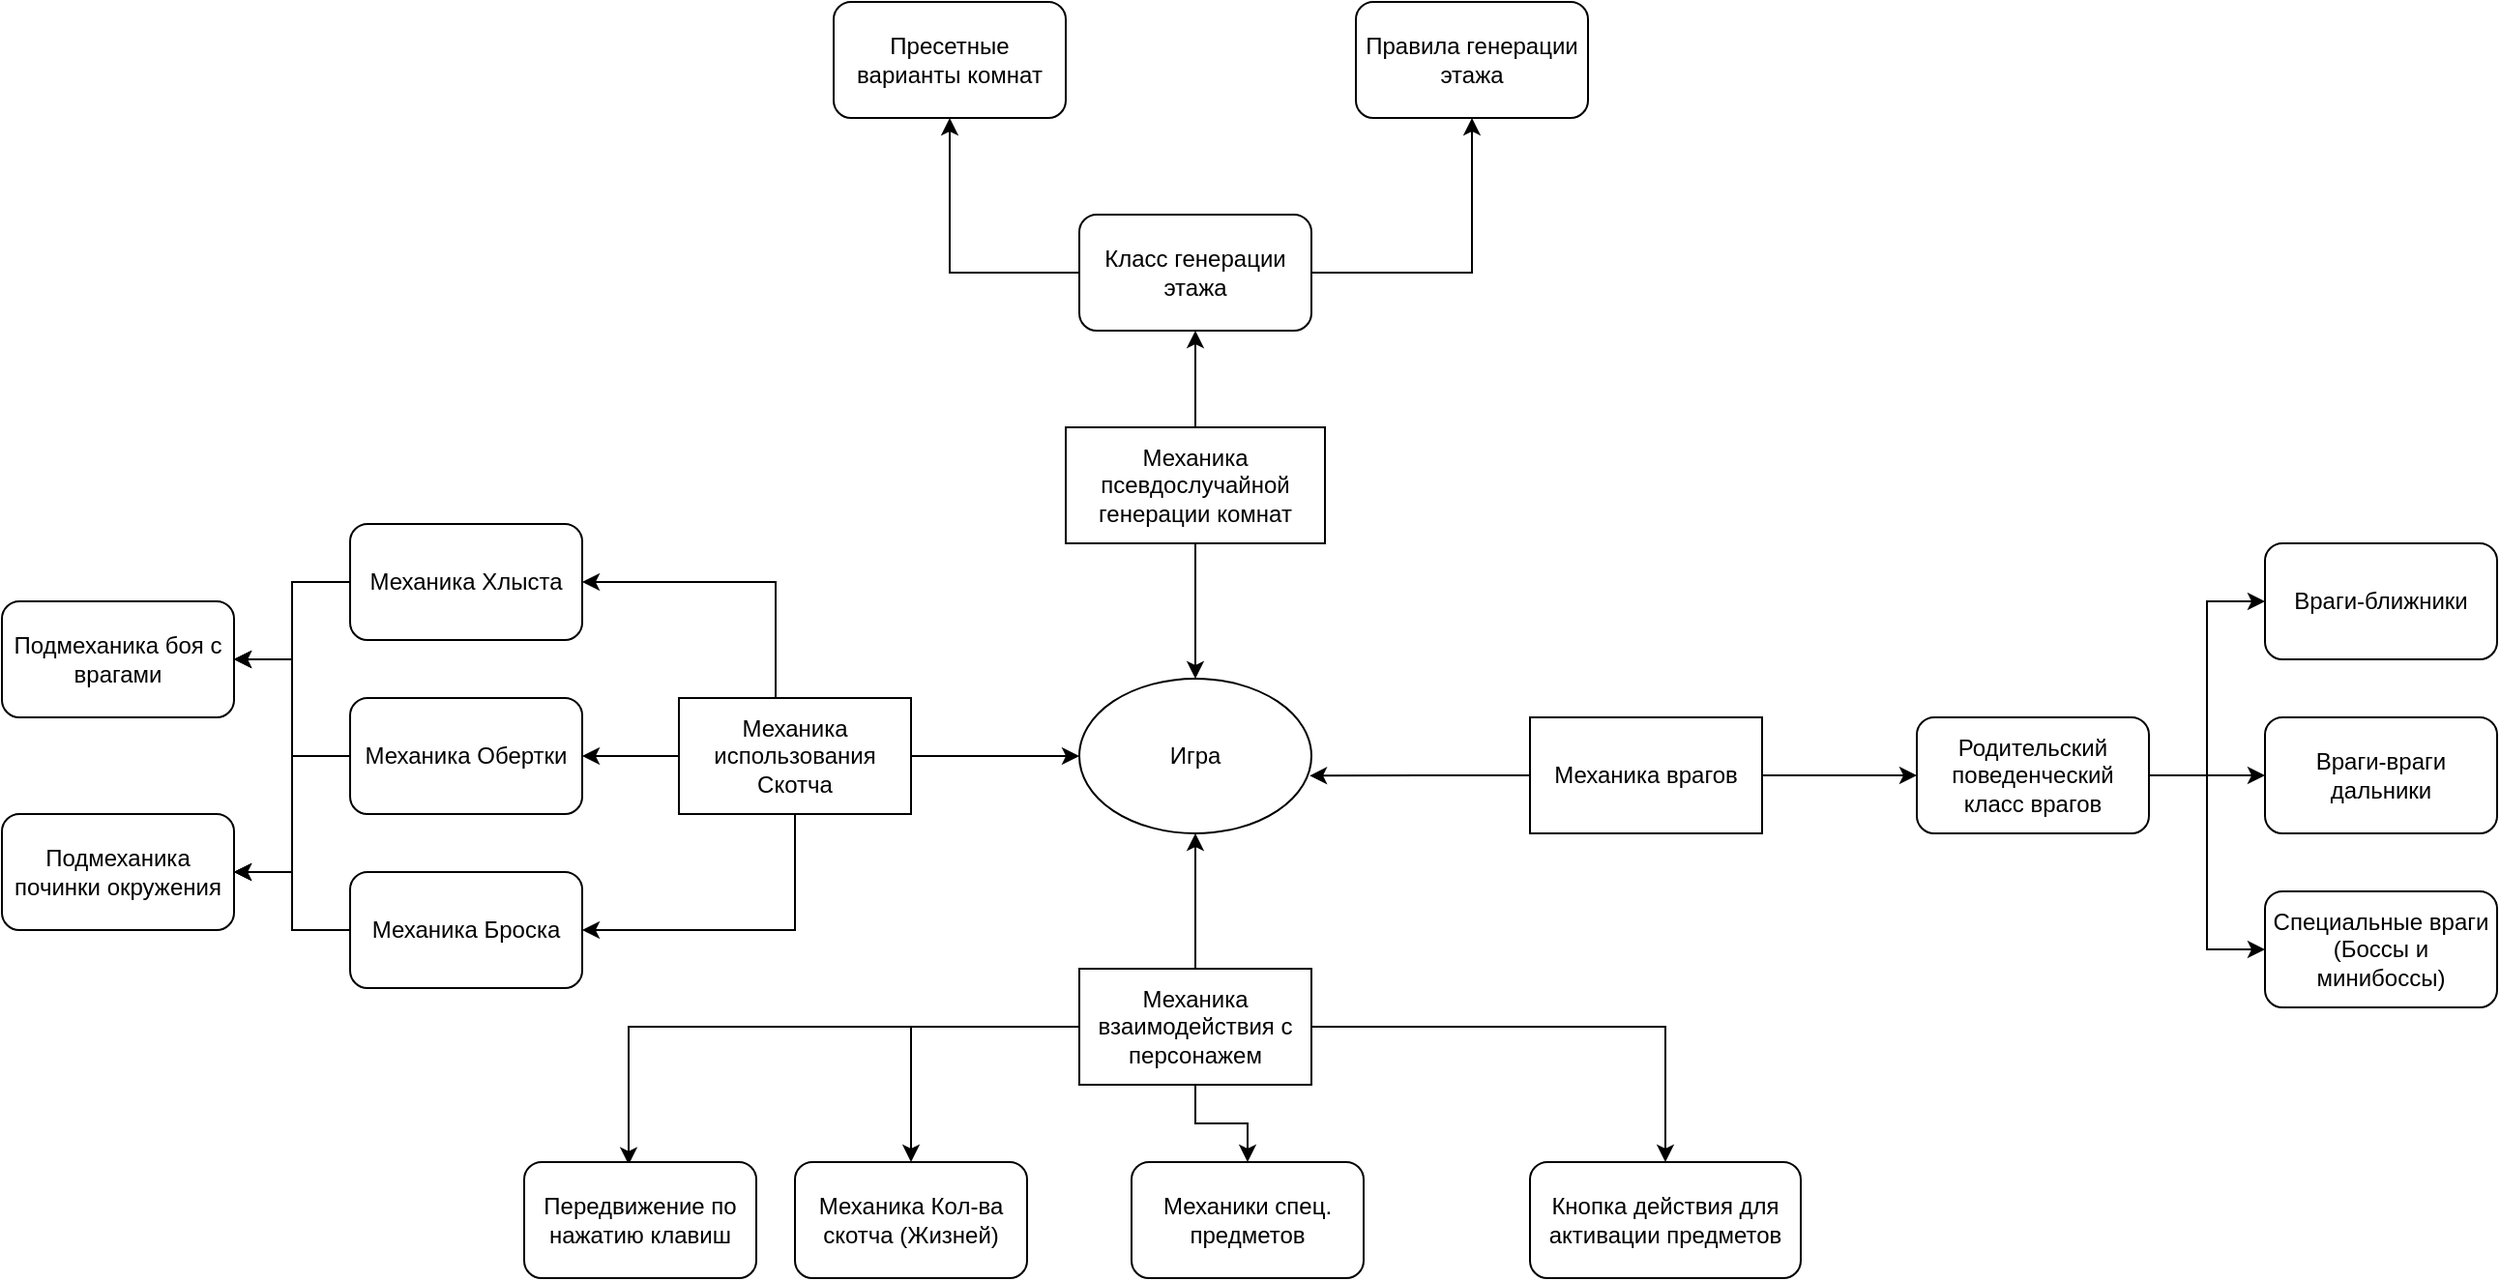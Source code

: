<mxfile version="20.8.20" type="device"><diagram id="McjcQxVnPWFzSUrC2ES1" name="Страница 1"><mxGraphModel dx="2442" dy="2057" grid="1" gridSize="10" guides="1" tooltips="1" connect="1" arrows="1" fold="1" page="1" pageScale="1" pageWidth="827" pageHeight="1169" math="0" shadow="0"><root><mxCell id="0"/><mxCell id="1" parent="0"/><mxCell id="35LgepLmPpPCopT8fy_l-9" style="edgeStyle=orthogonalEdgeStyle;rounded=0;orthogonalLoop=1;jettySize=auto;html=1;entryX=0.5;entryY=0;entryDx=0;entryDy=0;" parent="1" source="35LgepLmPpPCopT8fy_l-1" target="35LgepLmPpPCopT8fy_l-5" edge="1"><mxGeometry relative="1" as="geometry"/></mxCell><mxCell id="V0IF3fHTOrkp8QHRp74c-36" style="edgeStyle=orthogonalEdgeStyle;rounded=0;orthogonalLoop=1;jettySize=auto;html=1;entryX=0.5;entryY=1;entryDx=0;entryDy=0;" edge="1" parent="1" source="35LgepLmPpPCopT8fy_l-1" target="V0IF3fHTOrkp8QHRp74c-35"><mxGeometry relative="1" as="geometry"/></mxCell><mxCell id="35LgepLmPpPCopT8fy_l-1" value="Механика псевдослучайной генерации комнат" style="rounded=0;whiteSpace=wrap;html=1;" parent="1" vertex="1"><mxGeometry x="320" y="60" width="134" height="60" as="geometry"/></mxCell><mxCell id="35LgepLmPpPCopT8fy_l-11" style="edgeStyle=orthogonalEdgeStyle;rounded=0;orthogonalLoop=1;jettySize=auto;html=1;entryX=0.5;entryY=1;entryDx=0;entryDy=0;" parent="1" source="35LgepLmPpPCopT8fy_l-2" target="35LgepLmPpPCopT8fy_l-5" edge="1"><mxGeometry relative="1" as="geometry"><Array as="points"/></mxGeometry></mxCell><mxCell id="V0IF3fHTOrkp8QHRp74c-21" style="edgeStyle=orthogonalEdgeStyle;rounded=0;orthogonalLoop=1;jettySize=auto;html=1;entryX=0.45;entryY=0.022;entryDx=0;entryDy=0;entryPerimeter=0;" edge="1" parent="1" source="35LgepLmPpPCopT8fy_l-2" target="V0IF3fHTOrkp8QHRp74c-20"><mxGeometry relative="1" as="geometry"/></mxCell><mxCell id="V0IF3fHTOrkp8QHRp74c-23" style="edgeStyle=orthogonalEdgeStyle;rounded=0;orthogonalLoop=1;jettySize=auto;html=1;" edge="1" parent="1" source="35LgepLmPpPCopT8fy_l-2" target="V0IF3fHTOrkp8QHRp74c-22"><mxGeometry relative="1" as="geometry"/></mxCell><mxCell id="V0IF3fHTOrkp8QHRp74c-27" style="edgeStyle=orthogonalEdgeStyle;rounded=0;orthogonalLoop=1;jettySize=auto;html=1;" edge="1" parent="1" source="35LgepLmPpPCopT8fy_l-2" target="V0IF3fHTOrkp8QHRp74c-24"><mxGeometry relative="1" as="geometry"/></mxCell><mxCell id="V0IF3fHTOrkp8QHRp74c-42" style="edgeStyle=orthogonalEdgeStyle;rounded=0;orthogonalLoop=1;jettySize=auto;html=1;entryX=0.5;entryY=0;entryDx=0;entryDy=0;" edge="1" parent="1" source="35LgepLmPpPCopT8fy_l-2" target="V0IF3fHTOrkp8QHRp74c-41"><mxGeometry relative="1" as="geometry"/></mxCell><mxCell id="35LgepLmPpPCopT8fy_l-2" value="Механика взаимодействия с персонажем" style="rounded=0;whiteSpace=wrap;html=1;" parent="1" vertex="1"><mxGeometry x="327" y="340" width="120" height="60" as="geometry"/></mxCell><mxCell id="35LgepLmPpPCopT8fy_l-8" style="edgeStyle=orthogonalEdgeStyle;rounded=0;orthogonalLoop=1;jettySize=auto;html=1;entryX=0.992;entryY=0.627;entryDx=0;entryDy=0;entryPerimeter=0;" parent="1" source="35LgepLmPpPCopT8fy_l-3" target="35LgepLmPpPCopT8fy_l-5" edge="1"><mxGeometry relative="1" as="geometry"/></mxCell><mxCell id="V0IF3fHTOrkp8QHRp74c-26" style="edgeStyle=orthogonalEdgeStyle;rounded=0;orthogonalLoop=1;jettySize=auto;html=1;" edge="1" parent="1" source="35LgepLmPpPCopT8fy_l-3" target="V0IF3fHTOrkp8QHRp74c-25"><mxGeometry relative="1" as="geometry"/></mxCell><mxCell id="35LgepLmPpPCopT8fy_l-3" value="Механика врагов" style="rounded=0;whiteSpace=wrap;html=1;" parent="1" vertex="1"><mxGeometry x="560" y="210" width="120" height="60" as="geometry"/></mxCell><mxCell id="35LgepLmPpPCopT8fy_l-10" style="edgeStyle=orthogonalEdgeStyle;rounded=0;orthogonalLoop=1;jettySize=auto;html=1;entryX=0;entryY=0.5;entryDx=0;entryDy=0;" parent="1" source="35LgepLmPpPCopT8fy_l-4" target="35LgepLmPpPCopT8fy_l-5" edge="1"><mxGeometry relative="1" as="geometry"/></mxCell><mxCell id="V0IF3fHTOrkp8QHRp74c-10" style="edgeStyle=orthogonalEdgeStyle;rounded=0;orthogonalLoop=1;jettySize=auto;html=1;entryX=1;entryY=0.5;entryDx=0;entryDy=0;" edge="1" parent="1" source="35LgepLmPpPCopT8fy_l-4" target="V0IF3fHTOrkp8QHRp74c-6"><mxGeometry relative="1" as="geometry"><Array as="points"><mxPoint x="170" y="140"/></Array></mxGeometry></mxCell><mxCell id="V0IF3fHTOrkp8QHRp74c-11" style="edgeStyle=orthogonalEdgeStyle;rounded=0;orthogonalLoop=1;jettySize=auto;html=1;" edge="1" parent="1" source="35LgepLmPpPCopT8fy_l-4"><mxGeometry relative="1" as="geometry"><mxPoint x="70.0" y="230" as="targetPoint"/></mxGeometry></mxCell><mxCell id="V0IF3fHTOrkp8QHRp74c-12" style="edgeStyle=orthogonalEdgeStyle;rounded=0;orthogonalLoop=1;jettySize=auto;html=1;entryX=1;entryY=0.5;entryDx=0;entryDy=0;" edge="1" parent="1" source="35LgepLmPpPCopT8fy_l-4" target="V0IF3fHTOrkp8QHRp74c-8"><mxGeometry relative="1" as="geometry"><Array as="points"><mxPoint x="180" y="320"/></Array></mxGeometry></mxCell><mxCell id="35LgepLmPpPCopT8fy_l-4" value="Механика использования Скотча" style="rounded=0;whiteSpace=wrap;html=1;" parent="1" vertex="1"><mxGeometry x="120" y="200" width="120" height="60" as="geometry"/></mxCell><mxCell id="35LgepLmPpPCopT8fy_l-5" value="Игра" style="ellipse;whiteSpace=wrap;html=1;" parent="1" vertex="1"><mxGeometry x="327" y="190" width="120" height="80" as="geometry"/></mxCell><mxCell id="V0IF3fHTOrkp8QHRp74c-2" value="Подмеханика боя с врагами" style="rounded=1;whiteSpace=wrap;html=1;" vertex="1" parent="1"><mxGeometry x="-230" y="150" width="120" height="60" as="geometry"/></mxCell><mxCell id="V0IF3fHTOrkp8QHRp74c-4" value="Подмеханика починки окружения" style="rounded=1;whiteSpace=wrap;html=1;" vertex="1" parent="1"><mxGeometry x="-230" y="260" width="120" height="60" as="geometry"/></mxCell><mxCell id="V0IF3fHTOrkp8QHRp74c-13" style="edgeStyle=orthogonalEdgeStyle;rounded=0;orthogonalLoop=1;jettySize=auto;html=1;entryX=1;entryY=0.5;entryDx=0;entryDy=0;" edge="1" parent="1" source="V0IF3fHTOrkp8QHRp74c-6" target="V0IF3fHTOrkp8QHRp74c-2"><mxGeometry relative="1" as="geometry"/></mxCell><mxCell id="V0IF3fHTOrkp8QHRp74c-14" style="edgeStyle=orthogonalEdgeStyle;rounded=0;orthogonalLoop=1;jettySize=auto;html=1;entryX=1;entryY=0.5;entryDx=0;entryDy=0;" edge="1" parent="1" source="V0IF3fHTOrkp8QHRp74c-6" target="V0IF3fHTOrkp8QHRp74c-4"><mxGeometry relative="1" as="geometry"/></mxCell><mxCell id="V0IF3fHTOrkp8QHRp74c-6" value="Механика Хлыста" style="rounded=1;whiteSpace=wrap;html=1;" vertex="1" parent="1"><mxGeometry x="-50" y="110" width="120" height="60" as="geometry"/></mxCell><mxCell id="V0IF3fHTOrkp8QHRp74c-15" style="edgeStyle=orthogonalEdgeStyle;rounded=0;orthogonalLoop=1;jettySize=auto;html=1;entryX=1;entryY=0.5;entryDx=0;entryDy=0;" edge="1" parent="1" source="V0IF3fHTOrkp8QHRp74c-7" target="V0IF3fHTOrkp8QHRp74c-2"><mxGeometry relative="1" as="geometry"/></mxCell><mxCell id="V0IF3fHTOrkp8QHRp74c-16" style="edgeStyle=orthogonalEdgeStyle;rounded=0;orthogonalLoop=1;jettySize=auto;html=1;entryX=1;entryY=0.5;entryDx=0;entryDy=0;" edge="1" parent="1" source="V0IF3fHTOrkp8QHRp74c-7" target="V0IF3fHTOrkp8QHRp74c-4"><mxGeometry relative="1" as="geometry"/></mxCell><mxCell id="V0IF3fHTOrkp8QHRp74c-7" value="Механика Обертки" style="rounded=1;whiteSpace=wrap;html=1;" vertex="1" parent="1"><mxGeometry x="-50" y="200" width="120" height="60" as="geometry"/></mxCell><mxCell id="V0IF3fHTOrkp8QHRp74c-17" style="edgeStyle=orthogonalEdgeStyle;rounded=0;orthogonalLoop=1;jettySize=auto;html=1;entryX=1;entryY=0.5;entryDx=0;entryDy=0;" edge="1" parent="1" source="V0IF3fHTOrkp8QHRp74c-8" target="V0IF3fHTOrkp8QHRp74c-2"><mxGeometry relative="1" as="geometry"/></mxCell><mxCell id="V0IF3fHTOrkp8QHRp74c-19" style="edgeStyle=orthogonalEdgeStyle;rounded=0;orthogonalLoop=1;jettySize=auto;html=1;entryX=1;entryY=0.5;entryDx=0;entryDy=0;" edge="1" parent="1" source="V0IF3fHTOrkp8QHRp74c-8" target="V0IF3fHTOrkp8QHRp74c-4"><mxGeometry relative="1" as="geometry"/></mxCell><mxCell id="V0IF3fHTOrkp8QHRp74c-8" value="Механика Броска" style="rounded=1;whiteSpace=wrap;html=1;" vertex="1" parent="1"><mxGeometry x="-50" y="290" width="120" height="60" as="geometry"/></mxCell><mxCell id="V0IF3fHTOrkp8QHRp74c-20" value="Передвижение по нажатию клавиш" style="rounded=1;whiteSpace=wrap;html=1;" vertex="1" parent="1"><mxGeometry x="40" y="440" width="120" height="60" as="geometry"/></mxCell><mxCell id="V0IF3fHTOrkp8QHRp74c-22" value="Механика Кол-ва скотча (Жизней)" style="rounded=1;whiteSpace=wrap;html=1;" vertex="1" parent="1"><mxGeometry x="180" y="440" width="120" height="60" as="geometry"/></mxCell><mxCell id="V0IF3fHTOrkp8QHRp74c-24" value="Кнопка действия для активации предметов" style="rounded=1;whiteSpace=wrap;html=1;" vertex="1" parent="1"><mxGeometry x="560" y="440" width="140" height="60" as="geometry"/></mxCell><mxCell id="V0IF3fHTOrkp8QHRp74c-32" style="edgeStyle=orthogonalEdgeStyle;rounded=0;orthogonalLoop=1;jettySize=auto;html=1;entryX=0;entryY=0.5;entryDx=0;entryDy=0;" edge="1" parent="1" source="V0IF3fHTOrkp8QHRp74c-25" target="V0IF3fHTOrkp8QHRp74c-29"><mxGeometry relative="1" as="geometry"/></mxCell><mxCell id="V0IF3fHTOrkp8QHRp74c-33" style="edgeStyle=orthogonalEdgeStyle;rounded=0;orthogonalLoop=1;jettySize=auto;html=1;entryX=0;entryY=0.5;entryDx=0;entryDy=0;" edge="1" parent="1" source="V0IF3fHTOrkp8QHRp74c-25" target="V0IF3fHTOrkp8QHRp74c-28"><mxGeometry relative="1" as="geometry"/></mxCell><mxCell id="V0IF3fHTOrkp8QHRp74c-34" style="edgeStyle=orthogonalEdgeStyle;rounded=0;orthogonalLoop=1;jettySize=auto;html=1;entryX=0;entryY=0.5;entryDx=0;entryDy=0;" edge="1" parent="1" source="V0IF3fHTOrkp8QHRp74c-25" target="V0IF3fHTOrkp8QHRp74c-30"><mxGeometry relative="1" as="geometry"/></mxCell><mxCell id="V0IF3fHTOrkp8QHRp74c-25" value="Родительский поведенческий класс врагов" style="rounded=1;whiteSpace=wrap;html=1;" vertex="1" parent="1"><mxGeometry x="760" y="210" width="120" height="60" as="geometry"/></mxCell><mxCell id="V0IF3fHTOrkp8QHRp74c-28" value="Враги-ближники" style="rounded=1;whiteSpace=wrap;html=1;" vertex="1" parent="1"><mxGeometry x="940" y="120" width="120" height="60" as="geometry"/></mxCell><mxCell id="V0IF3fHTOrkp8QHRp74c-29" value="Враги-враги дальники" style="rounded=1;whiteSpace=wrap;html=1;" vertex="1" parent="1"><mxGeometry x="940" y="210" width="120" height="60" as="geometry"/></mxCell><mxCell id="V0IF3fHTOrkp8QHRp74c-30" value="Специальные враги (Боссы и минибоссы)" style="rounded=1;whiteSpace=wrap;html=1;" vertex="1" parent="1"><mxGeometry x="940" y="300" width="120" height="60" as="geometry"/></mxCell><mxCell id="V0IF3fHTOrkp8QHRp74c-38" style="edgeStyle=orthogonalEdgeStyle;rounded=0;orthogonalLoop=1;jettySize=auto;html=1;entryX=0.5;entryY=1;entryDx=0;entryDy=0;" edge="1" parent="1" source="V0IF3fHTOrkp8QHRp74c-35" target="V0IF3fHTOrkp8QHRp74c-37"><mxGeometry relative="1" as="geometry"/></mxCell><mxCell id="V0IF3fHTOrkp8QHRp74c-40" style="edgeStyle=orthogonalEdgeStyle;rounded=0;orthogonalLoop=1;jettySize=auto;html=1;entryX=0.5;entryY=1;entryDx=0;entryDy=0;" edge="1" parent="1" source="V0IF3fHTOrkp8QHRp74c-35" target="V0IF3fHTOrkp8QHRp74c-39"><mxGeometry relative="1" as="geometry"/></mxCell><mxCell id="V0IF3fHTOrkp8QHRp74c-35" value="Класс генерации этажа" style="rounded=1;whiteSpace=wrap;html=1;" vertex="1" parent="1"><mxGeometry x="327" y="-50" width="120" height="60" as="geometry"/></mxCell><mxCell id="V0IF3fHTOrkp8QHRp74c-37" value="Пресетные варианты комнат" style="rounded=1;whiteSpace=wrap;html=1;" vertex="1" parent="1"><mxGeometry x="200" y="-160" width="120" height="60" as="geometry"/></mxCell><mxCell id="V0IF3fHTOrkp8QHRp74c-39" value="Правила генерации этажа" style="rounded=1;whiteSpace=wrap;html=1;" vertex="1" parent="1"><mxGeometry x="470" y="-160" width="120" height="60" as="geometry"/></mxCell><mxCell id="V0IF3fHTOrkp8QHRp74c-41" value="Механики спец. предметов" style="rounded=1;whiteSpace=wrap;html=1;" vertex="1" parent="1"><mxGeometry x="354" y="440" width="120" height="60" as="geometry"/></mxCell></root></mxGraphModel></diagram></mxfile>